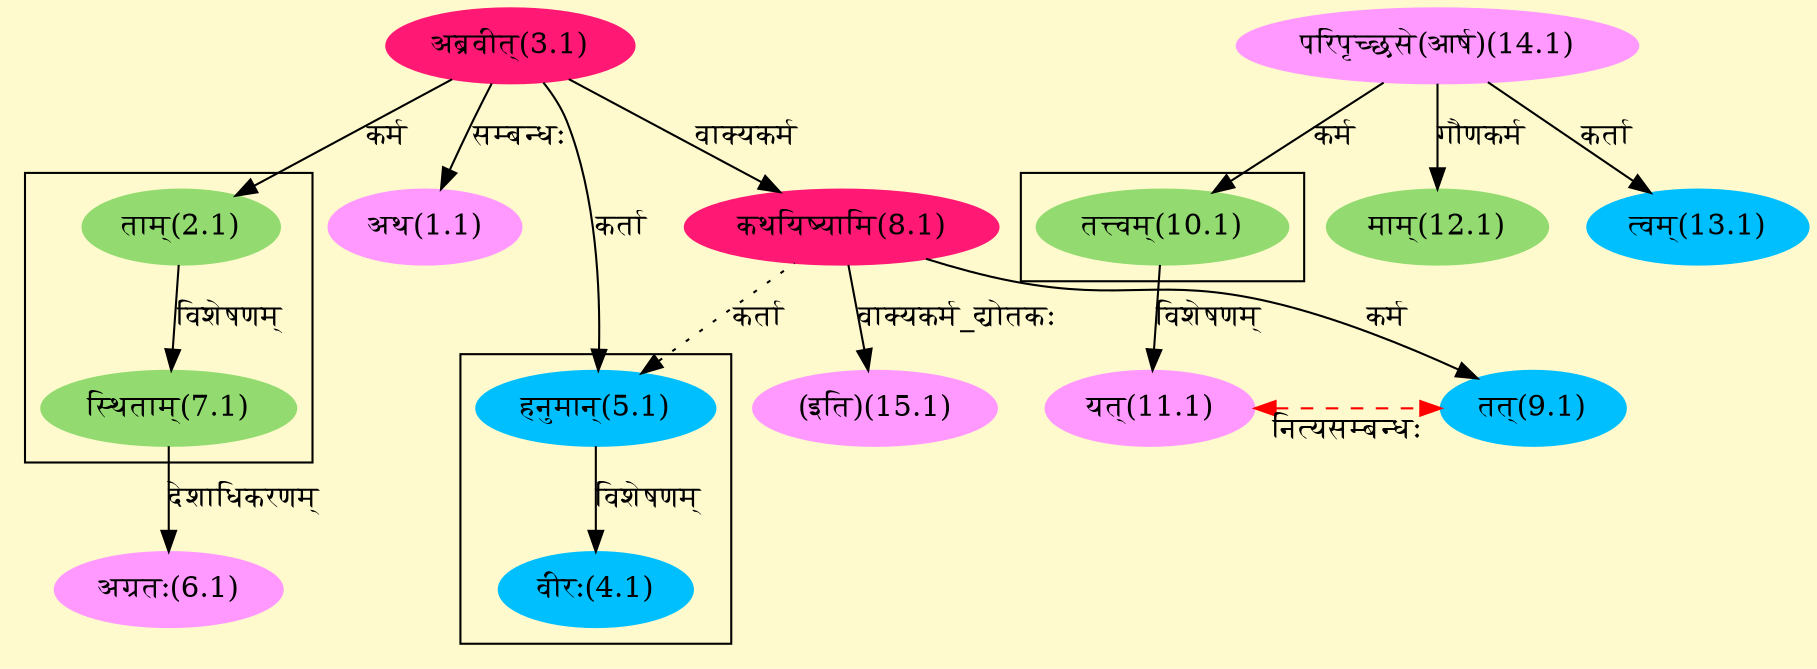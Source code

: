 digraph G{
rankdir=BT;
 compound=true;
 bgcolor="lemonchiffon1";

subgraph cluster_1{
Node4_1 [style=filled, color="#00BFFF" label = "वीरः(4.1)"]
Node5_1 [style=filled, color="#00BFFF" label = "हनुमान्(5.1)"]

}

subgraph cluster_2{
Node7_1 [style=filled, color="#93DB70" label = "स्थिताम्(7.1)"]
Node2_1 [style=filled, color="#93DB70" label = "ताम्(2.1)"]

}

subgraph cluster_3{
Node11_1 [style=filled, color="#FF99FF" label = "यत्(11.1)"]
Node10_1 [style=filled, color="#93DB70" label = "तत्त्वम्(10.1)"]

}
Node1_1 [style=filled, color="#FF99FF" label = "अथ(1.1)"]
Node3_1 [style=filled, color="#FF1975" label = "अब्रवीत्(3.1)"]
Node2_1 [style=filled, color="#93DB70" label = "ताम्(2.1)"]
Node [style=filled, color="" label = "()"]
Node5_1 [style=filled, color="#00BFFF" label = "हनुमान्(5.1)"]
Node8_1 [style=filled, color="#FF1975" label = "कथयिष्यामि(8.1)"]
Node6_1 [style=filled, color="#FF99FF" label = "अग्रतः(6.1)"]
Node7_1 [style=filled, color="#93DB70" label = "स्थिताम्(7.1)"]
Node9_1 [style=filled, color="#00BFFF" label = "तत्(9.1)"]
Node10_1 [style=filled, color="#93DB70" label = "तत्त्वम्(10.1)"]
Node14_1 [style=filled, color="#FF99FF" label = "परिपृच्छसे(आर्ष)(14.1)"]
Node11_1 [style=filled, color="#FF99FF" label = "यत्(11.1)"]
Node12_1 [style=filled, color="#93DB70" label = "माम्(12.1)"]
Node13_1 [style=filled, color="#00BFFF" label = "त्वम्(13.1)"]
Node15_1 [style=filled, color="#FF99FF" label = "(इति)(15.1)"]
{rank = same; Node11_1; Node9_1;}
/* Start of Relations section */

Node1_1 -> Node3_1 [  label="सम्बन्धः"  dir="back" ]
Node2_1 -> Node3_1 [  label="कर्म"  dir="back" ]
Node4_1 -> Node5_1 [  label="विशेषणम्"  dir="back" ]
Node5_1 -> Node3_1 [  label="कर्ता"  dir="back" ]
Node5_1 -> Node8_1 [ style=dotted label="कर्ता"  dir="back" ]
Node6_1 -> Node7_1 [  label="देशाधिकरणम्"  dir="back" ]
Node7_1 -> Node2_1 [  label="विशेषणम्"  dir="back" ]
Node8_1 -> Node3_1 [  label="वाक्यकर्म"  dir="back" ]
Node9_1 -> Node8_1 [  label="कर्म"  dir="back" ]
Node10_1 -> Node14_1 [  label="कर्म"  dir="back" ]
Node11_1 -> Node10_1 [  label="विशेषणम्"  dir="back" ]
Node11_1 -> Node9_1 [ style=dashed color="red" label="नित्यसम्बन्धः"  dir="both" ]
Node12_1 -> Node14_1 [  label="गौणकर्म"  dir="back" ]
Node13_1 -> Node14_1 [  label="कर्ता"  dir="back" ]
Node15_1 -> Node8_1 [  label="वाक्यकर्म_द्योतकः"  dir="back" ]
}
